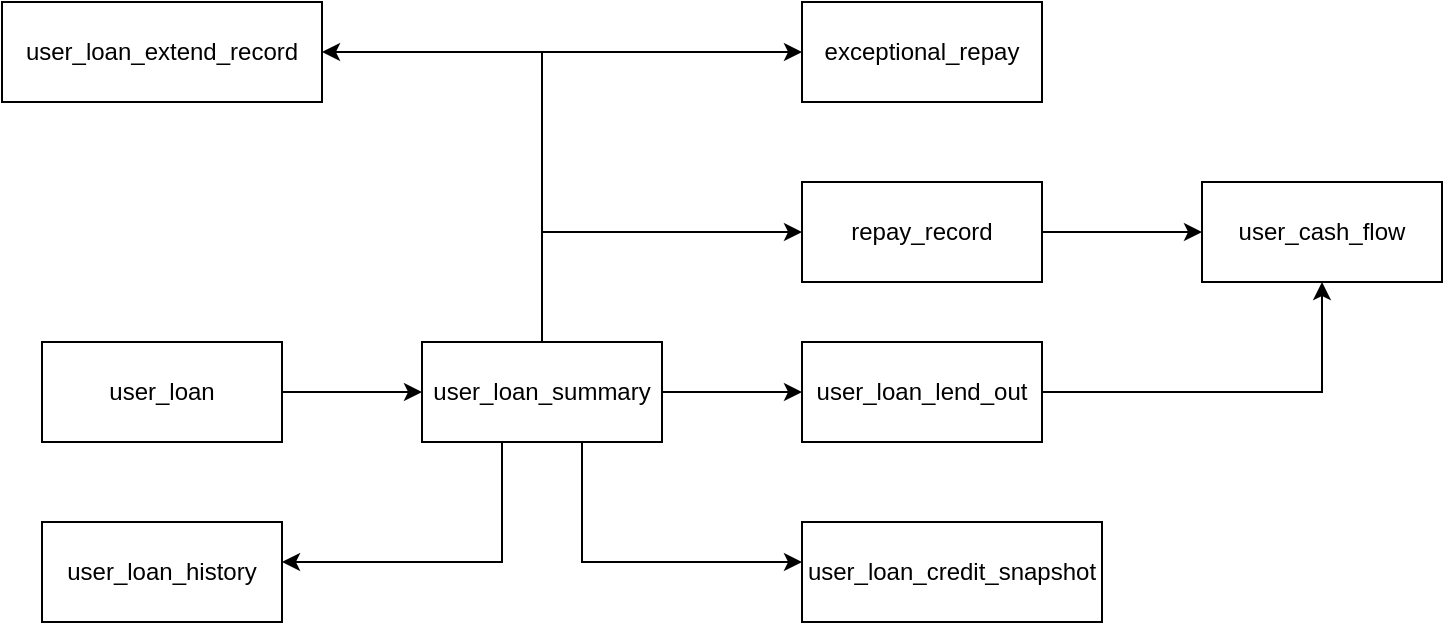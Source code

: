 <mxfile version="26.1.1">
  <diagram name="第 1 页" id="nr7erEZJrMZNI2OJ4OQ-">
    <mxGraphModel dx="2074" dy="1140" grid="1" gridSize="10" guides="1" tooltips="1" connect="1" arrows="1" fold="1" page="1" pageScale="1" pageWidth="827" pageHeight="1169" math="0" shadow="0">
      <root>
        <mxCell id="0" />
        <mxCell id="1" parent="0" />
        <mxCell id="mj5V2CJ_K-s1p420wyzg-3" value="" style="edgeStyle=orthogonalEdgeStyle;rounded=0;orthogonalLoop=1;jettySize=auto;html=1;" parent="1" source="mj5V2CJ_K-s1p420wyzg-1" target="mj5V2CJ_K-s1p420wyzg-2" edge="1">
          <mxGeometry relative="1" as="geometry" />
        </mxCell>
        <mxCell id="mj5V2CJ_K-s1p420wyzg-1" value="user_loan" style="rounded=0;whiteSpace=wrap;html=1;" parent="1" vertex="1">
          <mxGeometry x="90" y="460" width="120" height="50" as="geometry" />
        </mxCell>
        <mxCell id="mj5V2CJ_K-s1p420wyzg-5" value="" style="edgeStyle=orthogonalEdgeStyle;rounded=0;orthogonalLoop=1;jettySize=auto;html=1;" parent="1" source="mj5V2CJ_K-s1p420wyzg-2" target="mj5V2CJ_K-s1p420wyzg-4" edge="1">
          <mxGeometry relative="1" as="geometry">
            <Array as="points">
              <mxPoint x="320" y="570" />
            </Array>
          </mxGeometry>
        </mxCell>
        <mxCell id="mj5V2CJ_K-s1p420wyzg-7" value="" style="edgeStyle=orthogonalEdgeStyle;rounded=0;orthogonalLoop=1;jettySize=auto;html=1;" parent="1" source="mj5V2CJ_K-s1p420wyzg-2" target="mj5V2CJ_K-s1p420wyzg-6" edge="1">
          <mxGeometry relative="1" as="geometry">
            <Array as="points">
              <mxPoint x="360" y="570" />
            </Array>
          </mxGeometry>
        </mxCell>
        <mxCell id="mj5V2CJ_K-s1p420wyzg-9" value="" style="edgeStyle=orthogonalEdgeStyle;rounded=0;orthogonalLoop=1;jettySize=auto;html=1;" parent="1" source="mj5V2CJ_K-s1p420wyzg-2" target="mj5V2CJ_K-s1p420wyzg-8" edge="1">
          <mxGeometry relative="1" as="geometry">
            <Array as="points">
              <mxPoint x="440" y="485" />
              <mxPoint x="440" y="485" />
            </Array>
          </mxGeometry>
        </mxCell>
        <mxCell id="mj5V2CJ_K-s1p420wyzg-11" value="" style="edgeStyle=orthogonalEdgeStyle;rounded=0;orthogonalLoop=1;jettySize=auto;html=1;" parent="1" source="mj5V2CJ_K-s1p420wyzg-2" target="mj5V2CJ_K-s1p420wyzg-10" edge="1">
          <mxGeometry relative="1" as="geometry">
            <Array as="points">
              <mxPoint x="340" y="405" />
            </Array>
          </mxGeometry>
        </mxCell>
        <mxCell id="mj5V2CJ_K-s1p420wyzg-20" value="" style="edgeStyle=orthogonalEdgeStyle;rounded=0;orthogonalLoop=1;jettySize=auto;html=1;" parent="1" source="mj5V2CJ_K-s1p420wyzg-2" target="mj5V2CJ_K-s1p420wyzg-19" edge="1">
          <mxGeometry relative="1" as="geometry">
            <Array as="points">
              <mxPoint x="340" y="315" />
            </Array>
          </mxGeometry>
        </mxCell>
        <mxCell id="9z45Lxlu4ni9W3NQInUv-2" value="" style="edgeStyle=orthogonalEdgeStyle;rounded=0;orthogonalLoop=1;jettySize=auto;html=1;" edge="1" parent="1" source="mj5V2CJ_K-s1p420wyzg-2" target="9z45Lxlu4ni9W3NQInUv-1">
          <mxGeometry relative="1" as="geometry">
            <Array as="points">
              <mxPoint x="340" y="315" />
            </Array>
          </mxGeometry>
        </mxCell>
        <mxCell id="mj5V2CJ_K-s1p420wyzg-2" value="user_loan_summary" style="rounded=0;whiteSpace=wrap;html=1;" parent="1" vertex="1">
          <mxGeometry x="280" y="460" width="120" height="50" as="geometry" />
        </mxCell>
        <mxCell id="mj5V2CJ_K-s1p420wyzg-4" value="user_loan_history" style="rounded=0;whiteSpace=wrap;html=1;" parent="1" vertex="1">
          <mxGeometry x="90" y="550" width="120" height="50" as="geometry" />
        </mxCell>
        <mxCell id="mj5V2CJ_K-s1p420wyzg-6" value="user_loan_credit_snapshot" style="rounded=0;whiteSpace=wrap;html=1;" parent="1" vertex="1">
          <mxGeometry x="470" y="550" width="150" height="50" as="geometry" />
        </mxCell>
        <mxCell id="mj5V2CJ_K-s1p420wyzg-14" style="edgeStyle=orthogonalEdgeStyle;rounded=0;orthogonalLoop=1;jettySize=auto;html=1;exitX=1;exitY=0.5;exitDx=0;exitDy=0;entryX=0.5;entryY=1;entryDx=0;entryDy=0;" parent="1" source="mj5V2CJ_K-s1p420wyzg-8" target="mj5V2CJ_K-s1p420wyzg-12" edge="1">
          <mxGeometry relative="1" as="geometry" />
        </mxCell>
        <mxCell id="mj5V2CJ_K-s1p420wyzg-8" value="user_loan_lend_out" style="rounded=0;whiteSpace=wrap;html=1;" parent="1" vertex="1">
          <mxGeometry x="470" y="460" width="120" height="50" as="geometry" />
        </mxCell>
        <mxCell id="mj5V2CJ_K-s1p420wyzg-13" value="" style="edgeStyle=orthogonalEdgeStyle;rounded=0;orthogonalLoop=1;jettySize=auto;html=1;" parent="1" source="mj5V2CJ_K-s1p420wyzg-10" target="mj5V2CJ_K-s1p420wyzg-12" edge="1">
          <mxGeometry relative="1" as="geometry" />
        </mxCell>
        <mxCell id="mj5V2CJ_K-s1p420wyzg-10" value="repay_record" style="rounded=0;whiteSpace=wrap;html=1;" parent="1" vertex="1">
          <mxGeometry x="470" y="380" width="120" height="50" as="geometry" />
        </mxCell>
        <mxCell id="mj5V2CJ_K-s1p420wyzg-12" value="user_cash_flow" style="rounded=0;whiteSpace=wrap;html=1;" parent="1" vertex="1">
          <mxGeometry x="670" y="380" width="120" height="50" as="geometry" />
        </mxCell>
        <mxCell id="mj5V2CJ_K-s1p420wyzg-19" value="exceptional_repay" style="rounded=0;whiteSpace=wrap;html=1;" parent="1" vertex="1">
          <mxGeometry x="470" y="290" width="120" height="50" as="geometry" />
        </mxCell>
        <mxCell id="9z45Lxlu4ni9W3NQInUv-1" value="user_loan_extend_record" style="rounded=0;whiteSpace=wrap;html=1;" vertex="1" parent="1">
          <mxGeometry x="70" y="290" width="160" height="50" as="geometry" />
        </mxCell>
      </root>
    </mxGraphModel>
  </diagram>
</mxfile>
